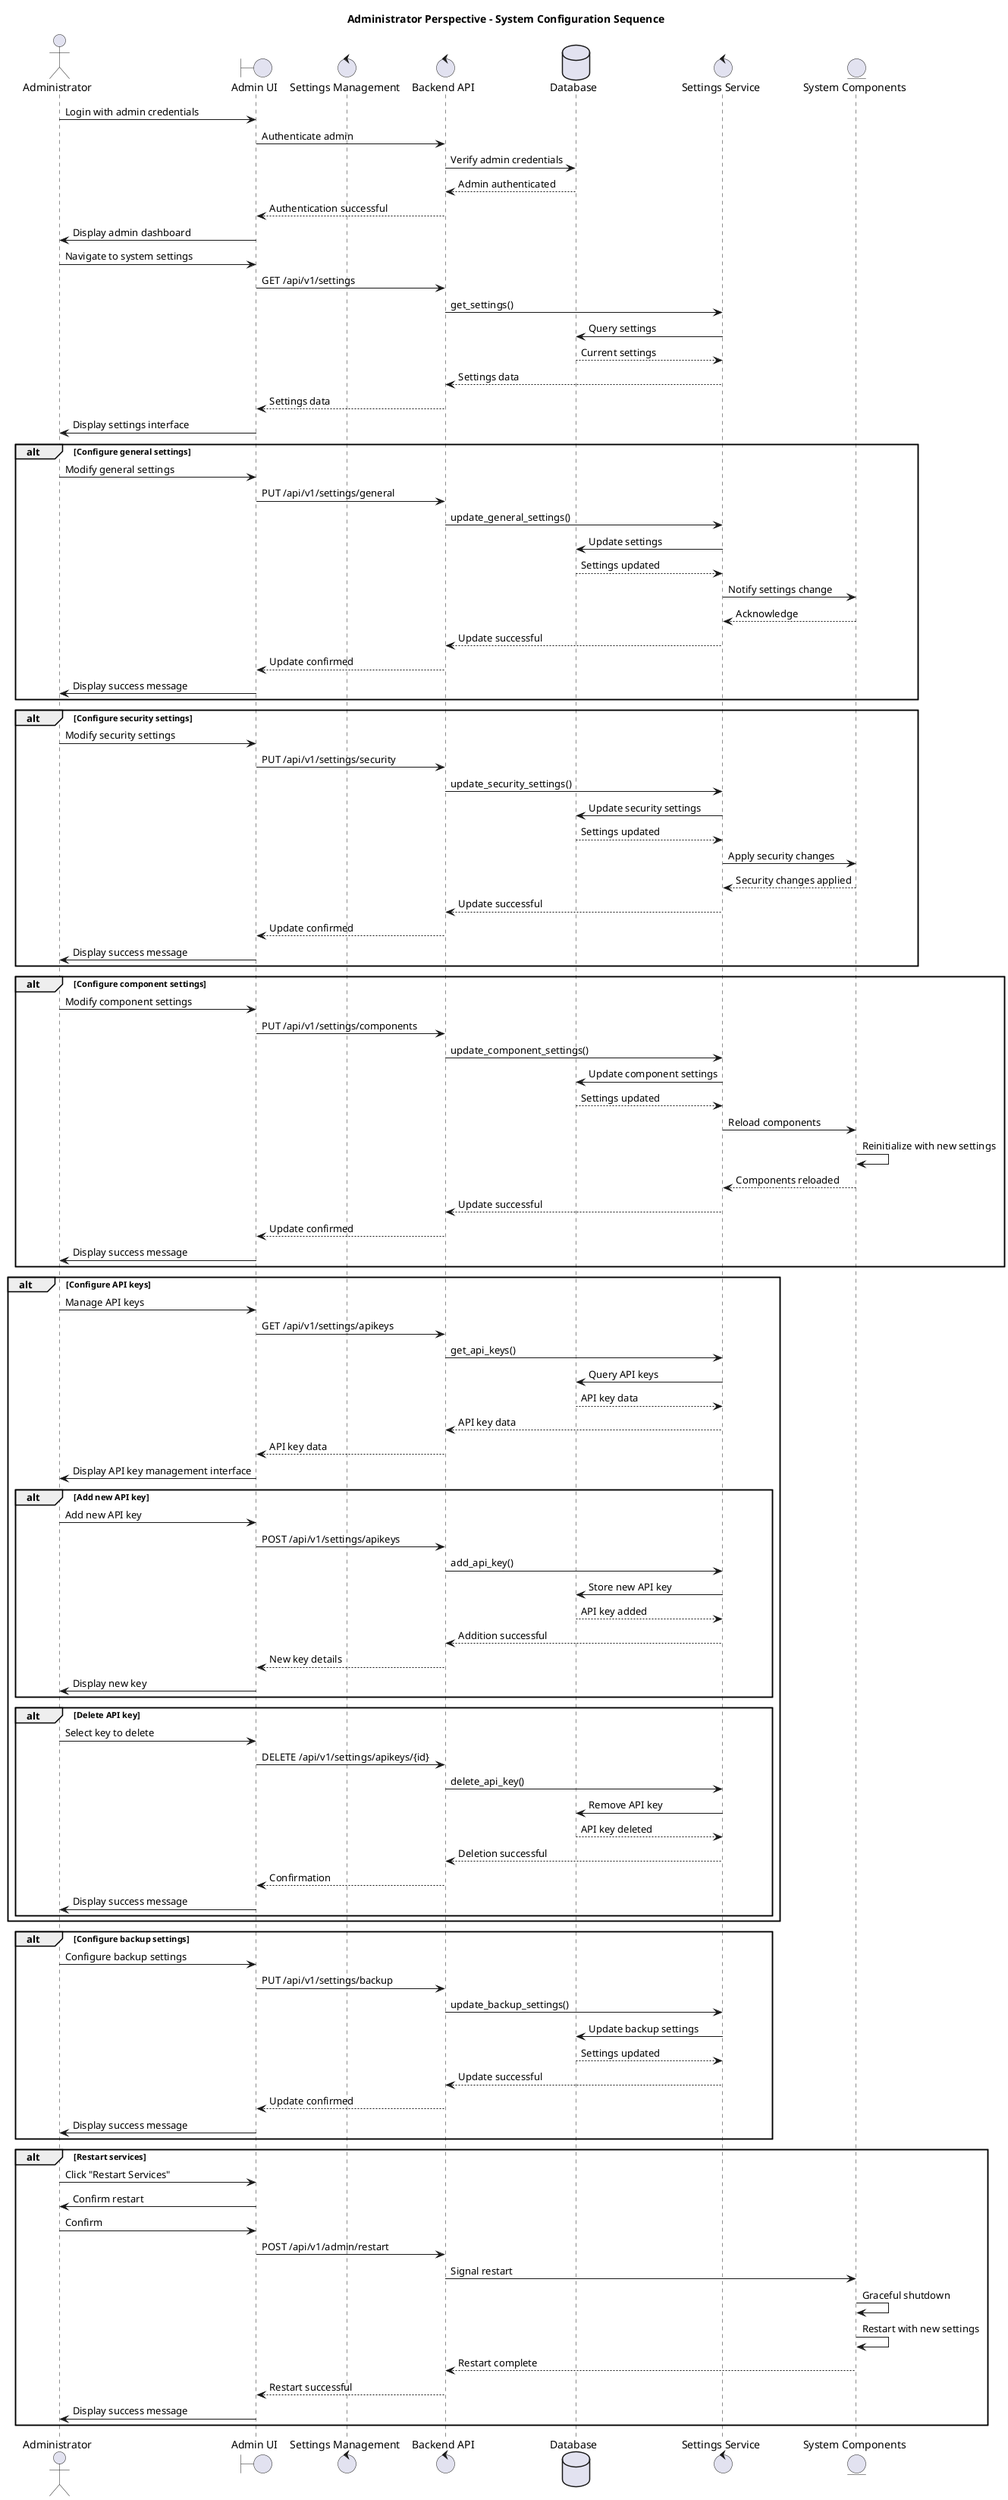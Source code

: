@startuml Admin_System_Configuration
title Administrator Perspective - System Configuration Sequence

actor "Administrator" as Admin
boundary "Admin UI" as AdminUI
control "Settings Management" as SettingsMgmt
control "Backend API" as API
database "Database" as DB
control "Settings Service" as SettingsService
entity "System Components" as Components

Admin -> AdminUI: Login with admin credentials
AdminUI -> API: Authenticate admin
API -> DB: Verify admin credentials
DB --> API: Admin authenticated
API --> AdminUI: Authentication successful
AdminUI -> Admin: Display admin dashboard

Admin -> AdminUI: Navigate to system settings
AdminUI -> API: GET /api/v1/settings
API -> SettingsService: get_settings()
SettingsService -> DB: Query settings
DB --> SettingsService: Current settings
SettingsService --> API: Settings data
API --> AdminUI: Settings data
AdminUI -> Admin: Display settings interface

alt Configure general settings
    Admin -> AdminUI: Modify general settings
    AdminUI -> API: PUT /api/v1/settings/general
    API -> SettingsService: update_general_settings()
    SettingsService -> DB: Update settings
    DB --> SettingsService: Settings updated
    SettingsService -> Components: Notify settings change
    Components --> SettingsService: Acknowledge
    SettingsService --> API: Update successful
    API --> AdminUI: Update confirmed
    AdminUI -> Admin: Display success message
end

alt Configure security settings
    Admin -> AdminUI: Modify security settings
    AdminUI -> API: PUT /api/v1/settings/security
    API -> SettingsService: update_security_settings()
    SettingsService -> DB: Update security settings
    DB --> SettingsService: Settings updated
    SettingsService -> Components: Apply security changes
    Components --> SettingsService: Security changes applied
    SettingsService --> API: Update successful
    API --> AdminUI: Update confirmed
    AdminUI -> Admin: Display success message
end

alt Configure component settings
    Admin -> AdminUI: Modify component settings
    AdminUI -> API: PUT /api/v1/settings/components
    API -> SettingsService: update_component_settings()
    SettingsService -> DB: Update component settings
    DB --> SettingsService: Settings updated
    SettingsService -> Components: Reload components
    Components -> Components: Reinitialize with new settings
    Components --> SettingsService: Components reloaded
    SettingsService --> API: Update successful
    API --> AdminUI: Update confirmed
    AdminUI -> Admin: Display success message
end

alt Configure API keys
    Admin -> AdminUI: Manage API keys
    AdminUI -> API: GET /api/v1/settings/apikeys
    API -> SettingsService: get_api_keys()
    SettingsService -> DB: Query API keys
    DB --> SettingsService: API key data
    SettingsService --> API: API key data
    API --> AdminUI: API key data
    AdminUI -> Admin: Display API key management interface
    
    alt Add new API key
        Admin -> AdminUI: Add new API key
        AdminUI -> API: POST /api/v1/settings/apikeys
        API -> SettingsService: add_api_key()
        SettingsService -> DB: Store new API key
        DB --> SettingsService: API key added
        SettingsService --> API: Addition successful
        API --> AdminUI: New key details
        AdminUI -> Admin: Display new key
    end
    
    alt Delete API key
        Admin -> AdminUI: Select key to delete
        AdminUI -> API: DELETE /api/v1/settings/apikeys/{id}
        API -> SettingsService: delete_api_key()
        SettingsService -> DB: Remove API key
        DB --> SettingsService: API key deleted
        SettingsService --> API: Deletion successful
        API --> AdminUI: Confirmation
        AdminUI -> Admin: Display success message
    end
end

alt Configure backup settings
    Admin -> AdminUI: Configure backup settings
    AdminUI -> API: PUT /api/v1/settings/backup
    API -> SettingsService: update_backup_settings()
    SettingsService -> DB: Update backup settings
    DB --> SettingsService: Settings updated
    SettingsService --> API: Update successful
    API --> AdminUI: Update confirmed
    AdminUI -> Admin: Display success message
end

alt Restart services
    Admin -> AdminUI: Click "Restart Services"
    AdminUI -> Admin: Confirm restart
    Admin -> AdminUI: Confirm
    AdminUI -> API: POST /api/v1/admin/restart
    API -> Components: Signal restart
    Components -> Components: Graceful shutdown
    Components -> Components: Restart with new settings
    Components --> API: Restart complete
    API --> AdminUI: Restart successful
    AdminUI -> Admin: Display success message
end

@enduml